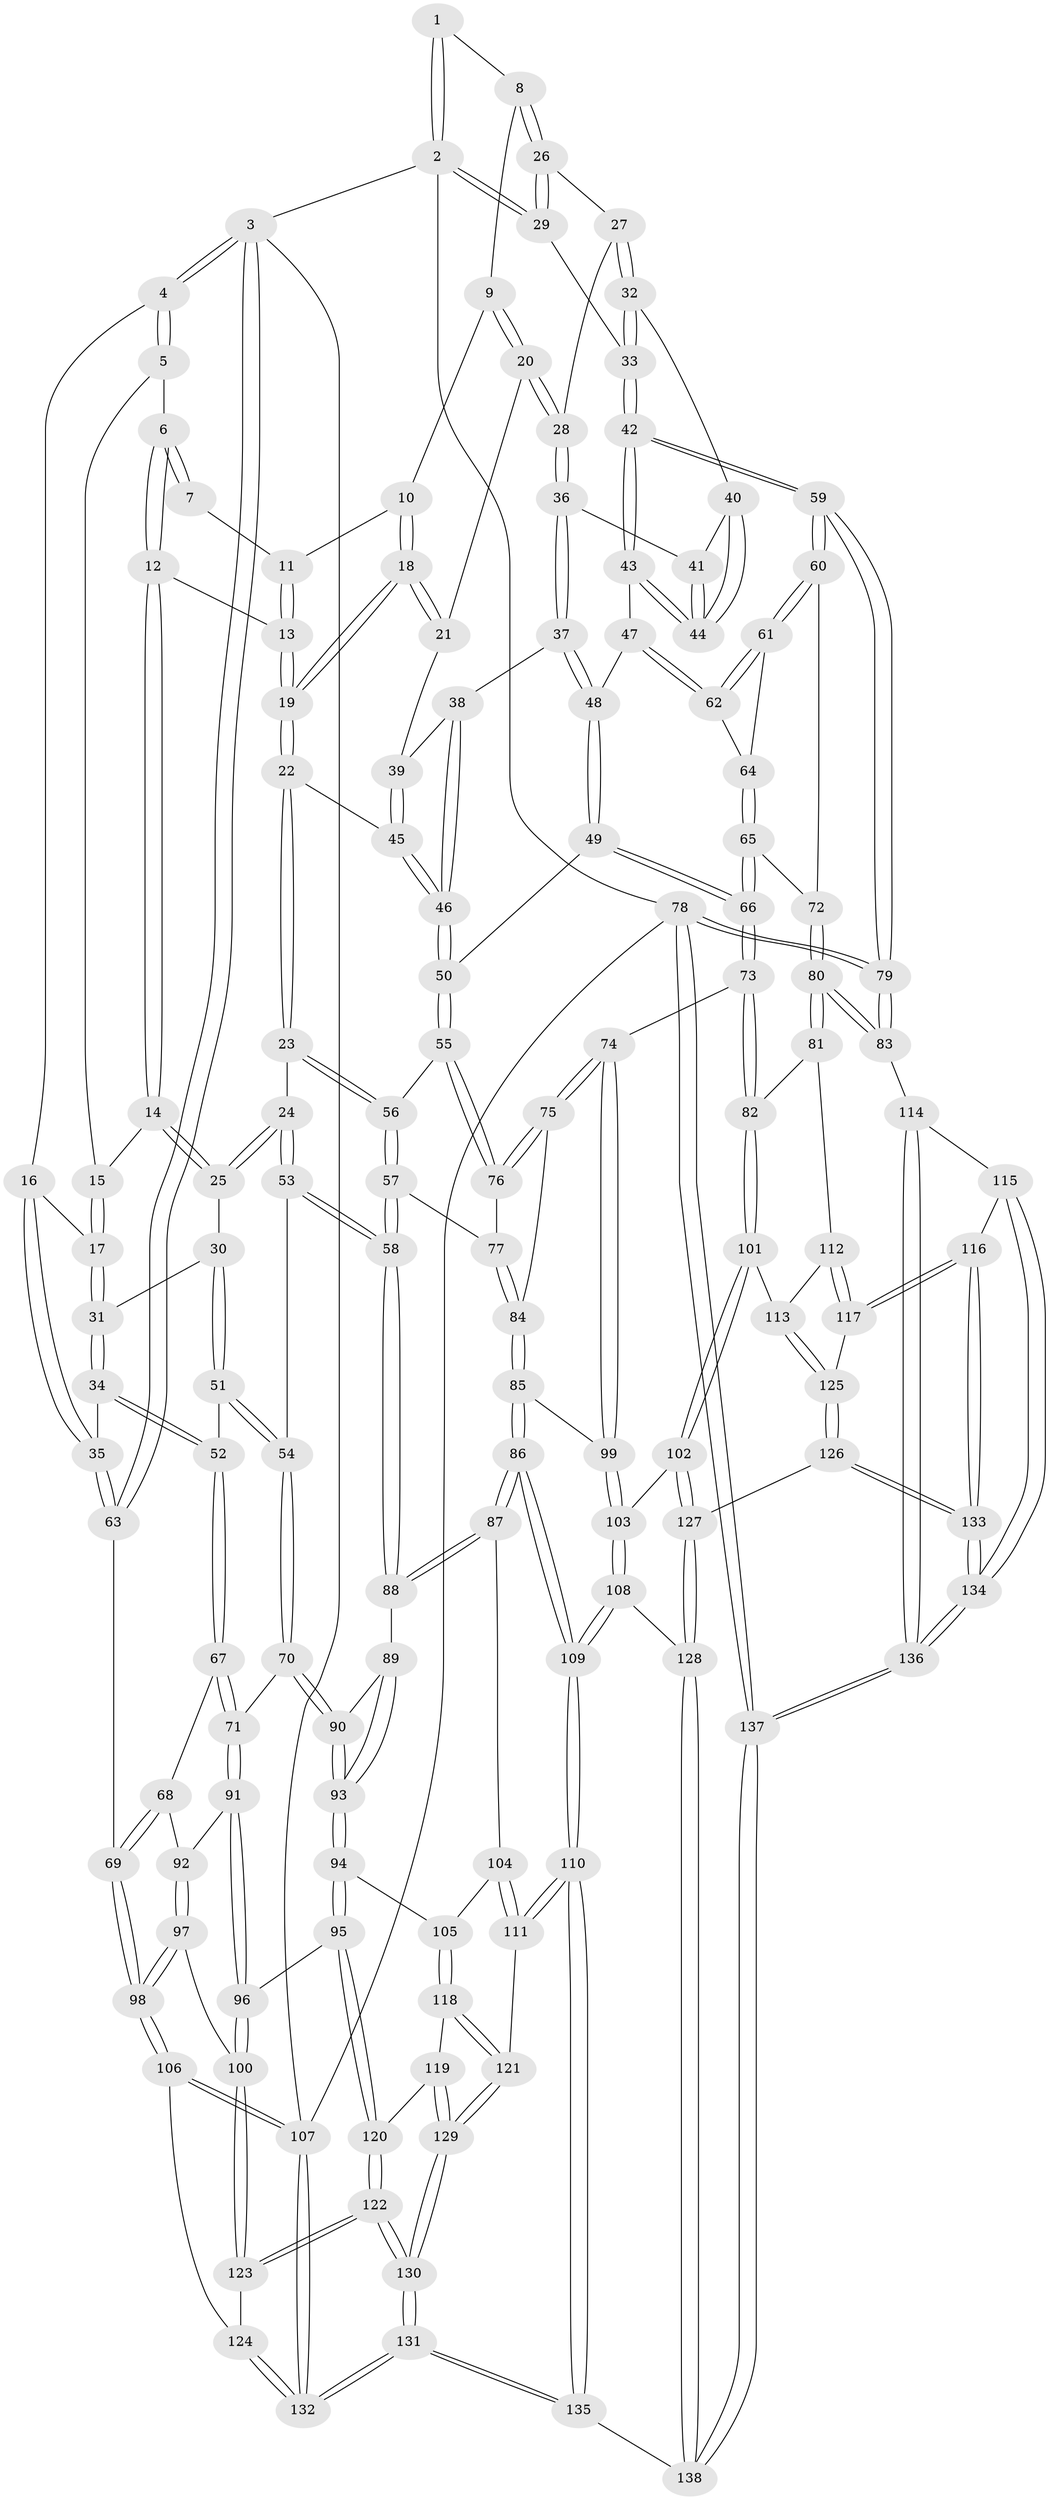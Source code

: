// coarse degree distribution, {3: 0.14285714285714285, 6: 0.15476190476190477, 4: 0.44047619047619047, 5: 0.2619047619047619}
// Generated by graph-tools (version 1.1) at 2025/52/02/27/25 19:52:36]
// undirected, 138 vertices, 342 edges
graph export_dot {
graph [start="1"]
  node [color=gray90,style=filled];
  1 [pos="+0.8149239606676006+0"];
  2 [pos="+1+0"];
  3 [pos="+0+0"];
  4 [pos="+0+0"];
  5 [pos="+0.2750043231923689+0"];
  6 [pos="+0.3390858845535084+0"];
  7 [pos="+0.7000159424812011+0"];
  8 [pos="+0.8785342163814281+0.09395286304991916"];
  9 [pos="+0.797903938675402+0.11003691720879565"];
  10 [pos="+0.7109069585721264+0.07161973988837281"];
  11 [pos="+0.6836984688632813+0"];
  12 [pos="+0.4542824457656763+0.04386103372191729"];
  13 [pos="+0.5451956857314616+0.10390783123779003"];
  14 [pos="+0.3920580419290536+0.16353536433846425"];
  15 [pos="+0.2695095206080461+0.03659690874542694"];
  16 [pos="+0.10255313601822985+0.131104996739262"];
  17 [pos="+0.22602375599302113+0.17487810774850557"];
  18 [pos="+0.6214884283831875+0.22964007824245322"];
  19 [pos="+0.5986526601781698+0.24456433392677207"];
  20 [pos="+0.7595107128348749+0.20205630870032204"];
  21 [pos="+0.720153090190823+0.21652180048146014"];
  22 [pos="+0.5851527872465037+0.2738680349689821"];
  23 [pos="+0.5206801075418178+0.2982123755057036"];
  24 [pos="+0.4732164475602531+0.30368874368646587"];
  25 [pos="+0.3885568478214834+0.26344982696041724"];
  26 [pos="+0.8793423218715668+0.09467453517052528"];
  27 [pos="+0.90471859971712+0.14639778407780887"];
  28 [pos="+0.8505348668716858+0.2272391133488029"];
  29 [pos="+1+0"];
  30 [pos="+0.32493437201460545+0.2682418543411733"];
  31 [pos="+0.23672219368660935+0.20559561396063442"];
  32 [pos="+1+0.19961039337397132"];
  33 [pos="+1+0.19228130604574883"];
  34 [pos="+0.04765061866720036+0.33934687974586103"];
  35 [pos="+0.04451323817494182+0.33923482725638937"];
  36 [pos="+0.8589015327776923+0.30511293311014587"];
  37 [pos="+0.8567819255523819+0.30787965798145783"];
  38 [pos="+0.8362209118932659+0.31225057987523885"];
  39 [pos="+0.8053611302557957+0.29601054764138623"];
  40 [pos="+0.9661510046617177+0.26525900226899835"];
  41 [pos="+0.9066320617000381+0.30246784878360966"];
  42 [pos="+1+0.39519884312796216"];
  43 [pos="+0.9919475340147431+0.3857628439396918"];
  44 [pos="+0.9884432622775068+0.3811842060808822"];
  45 [pos="+0.5884480355174333+0.2773803846773243"];
  46 [pos="+0.6939272543174503+0.40574599327776356"];
  47 [pos="+0.933853109877551+0.42026564714146597"];
  48 [pos="+0.8778395147259858+0.4128406372912297"];
  49 [pos="+0.8344788986482937+0.45810415714645275"];
  50 [pos="+0.7035360998989092+0.4380603159991178"];
  51 [pos="+0.23793887196809077+0.4062808431957829"];
  52 [pos="+0.1932565061918432+0.4105247634237472"];
  53 [pos="+0.39460887657733407+0.49533880841439903"];
  54 [pos="+0.333797710357112+0.512003629831589"];
  55 [pos="+0.6918919709925248+0.473216893346341"];
  56 [pos="+0.5466315983818648+0.5063202226455892"];
  57 [pos="+0.526552343368415+0.5325507979828805"];
  58 [pos="+0.4786784892606998+0.55506415096344"];
  59 [pos="+1+0.4545088524848912"];
  60 [pos="+0.9935288427431315+0.4932976444120263"];
  61 [pos="+0.9927593042242382+0.49289911216829985"];
  62 [pos="+0.939023021021896+0.4401943982424273"];
  63 [pos="+0+0.3873353774161573"];
  64 [pos="+0.9304751216856171+0.4937996955348947"];
  65 [pos="+0.9063898064046475+0.5312297609361583"];
  66 [pos="+0.8661831112544583+0.5344235426698676"];
  67 [pos="+0.16407065500926643+0.5088724450423221"];
  68 [pos="+0.06498380812100428+0.5583395024212445"];
  69 [pos="+0+0.4807329350583966"];
  70 [pos="+0.30638147952060163+0.5627333598105699"];
  71 [pos="+0.23579804738176904+0.5859368028408976"];
  72 [pos="+0.9488647947568448+0.5507423620951308"];
  73 [pos="+0.824732995045825+0.6170337260710486"];
  74 [pos="+0.7562932826431156+0.6132920534888533"];
  75 [pos="+0.7013289260850913+0.5281674421448109"];
  76 [pos="+0.6947937915749662+0.5076108628602566"];
  77 [pos="+0.5887875606112023+0.5726867532126694"];
  78 [pos="+1+1"];
  79 [pos="+1+0.747070372386179"];
  80 [pos="+1+0.7117880901578981"];
  81 [pos="+0.9259983952321965+0.6903361003985146"];
  82 [pos="+0.8530109100385285+0.6489039430112207"];
  83 [pos="+1+0.7443670212021783"];
  84 [pos="+0.6077101175812066+0.630240346833868"];
  85 [pos="+0.60365654448894+0.6604500649736692"];
  86 [pos="+0.5459904348743406+0.6975735588101339"];
  87 [pos="+0.5166997565381541+0.681509229668941"];
  88 [pos="+0.48273095253430676+0.6297596945362287"];
  89 [pos="+0.4488877503776249+0.6383870010567723"];
  90 [pos="+0.3167781915654015+0.5890382765452568"];
  91 [pos="+0.19401717075388064+0.6343672157201631"];
  92 [pos="+0.10675483618884224+0.6099830579428924"];
  93 [pos="+0.34028054314250467+0.6933192923066519"];
  94 [pos="+0.3344851442800661+0.7198243113037435"];
  95 [pos="+0.2891215424068636+0.741146719082356"];
  96 [pos="+0.19886471500954675+0.6694262484682495"];
  97 [pos="+0.07152784706065374+0.7236345890087061"];
  98 [pos="+0+0.6694962021964077"];
  99 [pos="+0.708995683602282+0.6737987933038946"];
  100 [pos="+0.11539893704698125+0.7677978506085512"];
  101 [pos="+0.7664630722397513+0.7897388852358044"];
  102 [pos="+0.7573541948019156+0.7888977405846652"];
  103 [pos="+0.7214915988880156+0.7780673313100828"];
  104 [pos="+0.4349851745551559+0.735591371732963"];
  105 [pos="+0.3723058299251411+0.745200015254354"];
  106 [pos="+0+0.7537295903991021"];
  107 [pos="+0+1"];
  108 [pos="+0.6221650255144776+0.8373738867596318"];
  109 [pos="+0.5817835572458847+0.8423516702521747"];
  110 [pos="+0.5563669788352541+0.8713827832727888"];
  111 [pos="+0.48991332842811963+0.8568787241930301"];
  112 [pos="+0.8605117687320922+0.7627149042006358"];
  113 [pos="+0.7706236949033768+0.7917250061181087"];
  114 [pos="+1+0.795835910400652"];
  115 [pos="+0.9991403237635975+0.8273490773892688"];
  116 [pos="+0.9958942040773051+0.8281820095209396"];
  117 [pos="+0.8834127247395627+0.8316474419212593"];
  118 [pos="+0.39366892812881094+0.8176310659512753"];
  119 [pos="+0.270225833606168+0.8160177773538104"];
  120 [pos="+0.25428102752288406+0.8088494814899162"];
  121 [pos="+0.4105777379093065+0.8568682220973943"];
  122 [pos="+0.2255474811873395+0.832659918995565"];
  123 [pos="+0.11826448632382781+0.7803739442071015"];
  124 [pos="+0.08929743567657299+0.8164988934837248"];
  125 [pos="+0.8295055335869921+0.8587039824332426"];
  126 [pos="+0.829212517946134+0.8967332186964014"];
  127 [pos="+0.7483126810203501+0.8992015325993441"];
  128 [pos="+0.7179571956264764+0.920412865435619"];
  129 [pos="+0.38390379290409454+0.8802758053581016"];
  130 [pos="+0.2255387743234393+1"];
  131 [pos="+0.2100210832356485+1"];
  132 [pos="+0+1"];
  133 [pos="+0.8462004846053431+0.9404415671897111"];
  134 [pos="+0.8534850756464359+1"];
  135 [pos="+0.5409717283907325+1"];
  136 [pos="+0.8468351963404372+1"];
  137 [pos="+0.8367863381247959+1"];
  138 [pos="+0.7805297277692861+1"];
  1 -- 2;
  1 -- 2;
  1 -- 8;
  2 -- 3;
  2 -- 29;
  2 -- 29;
  2 -- 78;
  3 -- 4;
  3 -- 4;
  3 -- 63;
  3 -- 63;
  3 -- 107;
  4 -- 5;
  4 -- 5;
  4 -- 16;
  5 -- 6;
  5 -- 15;
  6 -- 7;
  6 -- 7;
  6 -- 12;
  6 -- 12;
  7 -- 11;
  8 -- 9;
  8 -- 26;
  8 -- 26;
  9 -- 10;
  9 -- 20;
  9 -- 20;
  10 -- 11;
  10 -- 18;
  10 -- 18;
  11 -- 13;
  11 -- 13;
  12 -- 13;
  12 -- 14;
  12 -- 14;
  13 -- 19;
  13 -- 19;
  14 -- 15;
  14 -- 25;
  14 -- 25;
  15 -- 17;
  15 -- 17;
  16 -- 17;
  16 -- 35;
  16 -- 35;
  17 -- 31;
  17 -- 31;
  18 -- 19;
  18 -- 19;
  18 -- 21;
  18 -- 21;
  19 -- 22;
  19 -- 22;
  20 -- 21;
  20 -- 28;
  20 -- 28;
  21 -- 39;
  22 -- 23;
  22 -- 23;
  22 -- 45;
  23 -- 24;
  23 -- 56;
  23 -- 56;
  24 -- 25;
  24 -- 25;
  24 -- 53;
  24 -- 53;
  25 -- 30;
  26 -- 27;
  26 -- 29;
  26 -- 29;
  27 -- 28;
  27 -- 32;
  27 -- 32;
  28 -- 36;
  28 -- 36;
  29 -- 33;
  30 -- 31;
  30 -- 51;
  30 -- 51;
  31 -- 34;
  31 -- 34;
  32 -- 33;
  32 -- 33;
  32 -- 40;
  33 -- 42;
  33 -- 42;
  34 -- 35;
  34 -- 52;
  34 -- 52;
  35 -- 63;
  35 -- 63;
  36 -- 37;
  36 -- 37;
  36 -- 41;
  37 -- 38;
  37 -- 48;
  37 -- 48;
  38 -- 39;
  38 -- 46;
  38 -- 46;
  39 -- 45;
  39 -- 45;
  40 -- 41;
  40 -- 44;
  40 -- 44;
  41 -- 44;
  41 -- 44;
  42 -- 43;
  42 -- 43;
  42 -- 59;
  42 -- 59;
  43 -- 44;
  43 -- 44;
  43 -- 47;
  45 -- 46;
  45 -- 46;
  46 -- 50;
  46 -- 50;
  47 -- 48;
  47 -- 62;
  47 -- 62;
  48 -- 49;
  48 -- 49;
  49 -- 50;
  49 -- 66;
  49 -- 66;
  50 -- 55;
  50 -- 55;
  51 -- 52;
  51 -- 54;
  51 -- 54;
  52 -- 67;
  52 -- 67;
  53 -- 54;
  53 -- 58;
  53 -- 58;
  54 -- 70;
  54 -- 70;
  55 -- 56;
  55 -- 76;
  55 -- 76;
  56 -- 57;
  56 -- 57;
  57 -- 58;
  57 -- 58;
  57 -- 77;
  58 -- 88;
  58 -- 88;
  59 -- 60;
  59 -- 60;
  59 -- 79;
  59 -- 79;
  60 -- 61;
  60 -- 61;
  60 -- 72;
  61 -- 62;
  61 -- 62;
  61 -- 64;
  62 -- 64;
  63 -- 69;
  64 -- 65;
  64 -- 65;
  65 -- 66;
  65 -- 66;
  65 -- 72;
  66 -- 73;
  66 -- 73;
  67 -- 68;
  67 -- 71;
  67 -- 71;
  68 -- 69;
  68 -- 69;
  68 -- 92;
  69 -- 98;
  69 -- 98;
  70 -- 71;
  70 -- 90;
  70 -- 90;
  71 -- 91;
  71 -- 91;
  72 -- 80;
  72 -- 80;
  73 -- 74;
  73 -- 82;
  73 -- 82;
  74 -- 75;
  74 -- 75;
  74 -- 99;
  74 -- 99;
  75 -- 76;
  75 -- 76;
  75 -- 84;
  76 -- 77;
  77 -- 84;
  77 -- 84;
  78 -- 79;
  78 -- 79;
  78 -- 137;
  78 -- 137;
  78 -- 107;
  79 -- 83;
  79 -- 83;
  80 -- 81;
  80 -- 81;
  80 -- 83;
  80 -- 83;
  81 -- 82;
  81 -- 112;
  82 -- 101;
  82 -- 101;
  83 -- 114;
  84 -- 85;
  84 -- 85;
  85 -- 86;
  85 -- 86;
  85 -- 99;
  86 -- 87;
  86 -- 87;
  86 -- 109;
  86 -- 109;
  87 -- 88;
  87 -- 88;
  87 -- 104;
  88 -- 89;
  89 -- 90;
  89 -- 93;
  89 -- 93;
  90 -- 93;
  90 -- 93;
  91 -- 92;
  91 -- 96;
  91 -- 96;
  92 -- 97;
  92 -- 97;
  93 -- 94;
  93 -- 94;
  94 -- 95;
  94 -- 95;
  94 -- 105;
  95 -- 96;
  95 -- 120;
  95 -- 120;
  96 -- 100;
  96 -- 100;
  97 -- 98;
  97 -- 98;
  97 -- 100;
  98 -- 106;
  98 -- 106;
  99 -- 103;
  99 -- 103;
  100 -- 123;
  100 -- 123;
  101 -- 102;
  101 -- 102;
  101 -- 113;
  102 -- 103;
  102 -- 127;
  102 -- 127;
  103 -- 108;
  103 -- 108;
  104 -- 105;
  104 -- 111;
  104 -- 111;
  105 -- 118;
  105 -- 118;
  106 -- 107;
  106 -- 107;
  106 -- 124;
  107 -- 132;
  107 -- 132;
  108 -- 109;
  108 -- 109;
  108 -- 128;
  109 -- 110;
  109 -- 110;
  110 -- 111;
  110 -- 111;
  110 -- 135;
  110 -- 135;
  111 -- 121;
  112 -- 113;
  112 -- 117;
  112 -- 117;
  113 -- 125;
  113 -- 125;
  114 -- 115;
  114 -- 136;
  114 -- 136;
  115 -- 116;
  115 -- 134;
  115 -- 134;
  116 -- 117;
  116 -- 117;
  116 -- 133;
  116 -- 133;
  117 -- 125;
  118 -- 119;
  118 -- 121;
  118 -- 121;
  119 -- 120;
  119 -- 129;
  119 -- 129;
  120 -- 122;
  120 -- 122;
  121 -- 129;
  121 -- 129;
  122 -- 123;
  122 -- 123;
  122 -- 130;
  122 -- 130;
  123 -- 124;
  124 -- 132;
  124 -- 132;
  125 -- 126;
  125 -- 126;
  126 -- 127;
  126 -- 133;
  126 -- 133;
  127 -- 128;
  127 -- 128;
  128 -- 138;
  128 -- 138;
  129 -- 130;
  129 -- 130;
  130 -- 131;
  130 -- 131;
  131 -- 132;
  131 -- 132;
  131 -- 135;
  131 -- 135;
  133 -- 134;
  133 -- 134;
  134 -- 136;
  134 -- 136;
  135 -- 138;
  136 -- 137;
  136 -- 137;
  137 -- 138;
  137 -- 138;
}
